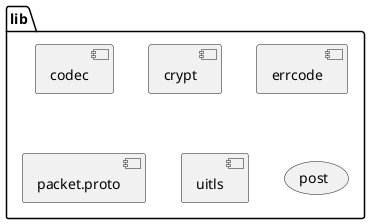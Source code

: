 @startuml gochat
package "lib" {
    [codec]
    [crypt]
    [errcode]
    [packet.proto]
    [uitls]
    (post) as post
}
@enduml